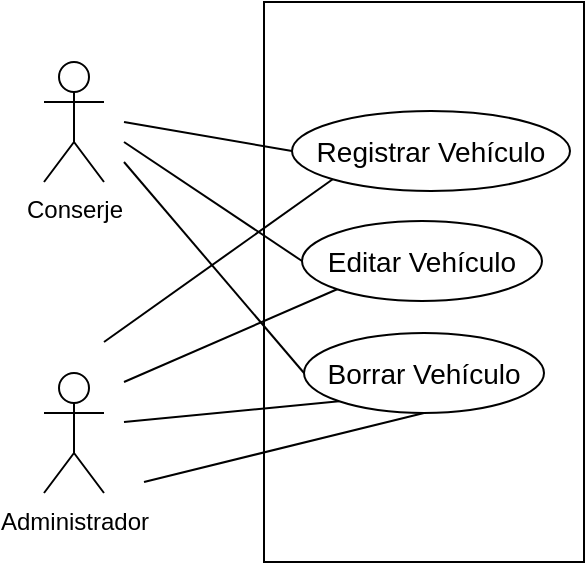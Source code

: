 <mxfile version="11.2.8" type="google" pages="1"><diagram id="sz-D9Oz8-u386fdr2SrJ" name="Page-1"><mxGraphModel dx="828" dy="451" grid="1" gridSize="10" guides="1" tooltips="1" connect="1" arrows="1" fold="1" page="1" pageScale="1" pageWidth="827" pageHeight="1169" math="0" shadow="0"><root><mxCell id="0"/><mxCell id="1" parent="0"/><mxCell id="N1CW9ohM9XN9xAF6jRis-1" value="Conserje&lt;br&gt;&lt;br&gt;" style="shape=umlActor;verticalLabelPosition=bottom;labelBackgroundColor=#ffffff;verticalAlign=top;html=1;outlineConnect=0;" parent="1" vertex="1"><mxGeometry x="190" y="230" width="30" height="60" as="geometry"/></mxCell><mxCell id="N1CW9ohM9XN9xAF6jRis-4" value="Administrador&lt;br&gt;" style="shape=umlActor;verticalLabelPosition=bottom;labelBackgroundColor=#ffffff;verticalAlign=top;html=1;outlineConnect=0;" parent="1" vertex="1"><mxGeometry x="190" y="385.5" width="30" height="60" as="geometry"/></mxCell><mxCell id="N1CW9ohM9XN9xAF6jRis-5" value="" style="rounded=0;whiteSpace=wrap;html=1;" parent="1" vertex="1"><mxGeometry x="300" y="200" width="160" height="280" as="geometry"/></mxCell><object label="&lt;span style=&quot;font-size: 14px&quot;&gt;&lt;font style=&quot;font-size: 14px&quot;&gt;Registrar Vehículo&lt;/font&gt;&lt;/span&gt;&lt;br&gt;" id="N1CW9ohM9XN9xAF6jRis-6"><mxCell style="ellipse;whiteSpace=wrap;html=1;labelBackgroundColor=none;" parent="1" vertex="1"><mxGeometry x="314" y="254.5" width="139" height="40" as="geometry"/></mxCell></object><mxCell id="N1CW9ohM9XN9xAF6jRis-8" value="&lt;font style=&quot;font-size: 14px&quot;&gt;Borrar Vehículo&lt;/font&gt;" style="ellipse;whiteSpace=wrap;html=1;" parent="1" vertex="1"><mxGeometry x="320" y="365.5" width="120" height="40" as="geometry"/></mxCell><mxCell id="N1CW9ohM9XN9xAF6jRis-9" value="&lt;font style=&quot;font-size: 14px&quot;&gt;Editar Vehículo&lt;/font&gt;" style="ellipse;whiteSpace=wrap;html=1;" parent="1" vertex="1"><mxGeometry x="319" y="309.5" width="120" height="40" as="geometry"/></mxCell><mxCell id="d2DO9SNxmfjiNhGbuoN6-1" value="" style="endArrow=none;html=1;entryX=0;entryY=0.5;entryDx=0;entryDy=0;" parent="1" target="N1CW9ohM9XN9xAF6jRis-6" edge="1"><mxGeometry width="50" height="50" relative="1" as="geometry"><mxPoint x="230" y="260" as="sourcePoint"/><mxPoint x="220" y="500" as="targetPoint"/><Array as="points"/></mxGeometry></mxCell><mxCell id="d2DO9SNxmfjiNhGbuoN6-2" value="" style="endArrow=none;html=1;entryX=0;entryY=0.5;entryDx=0;entryDy=0;" parent="1" target="N1CW9ohM9XN9xAF6jRis-9" edge="1"><mxGeometry width="50" height="50" relative="1" as="geometry"><mxPoint x="230" y="270" as="sourcePoint"/><mxPoint x="300" y="274" as="targetPoint"/></mxGeometry></mxCell><mxCell id="d2DO9SNxmfjiNhGbuoN6-4" value="" style="endArrow=none;html=1;entryX=0;entryY=0.5;entryDx=0;entryDy=0;" parent="1" target="N1CW9ohM9XN9xAF6jRis-8" edge="1"><mxGeometry width="50" height="50" relative="1" as="geometry"><mxPoint x="230" y="280" as="sourcePoint"/><mxPoint x="220" y="500" as="targetPoint"/><Array as="points"/></mxGeometry></mxCell><mxCell id="d2DO9SNxmfjiNhGbuoN6-5" value="" style="endArrow=none;html=1;entryX=0.5;entryY=1;entryDx=0;entryDy=0;" parent="1" target="N1CW9ohM9XN9xAF6jRis-8" edge="1"><mxGeometry width="50" height="50" relative="1" as="geometry"><mxPoint x="240" y="440" as="sourcePoint"/><mxPoint x="314" y="414" as="targetPoint"/></mxGeometry></mxCell><mxCell id="d2DO9SNxmfjiNhGbuoN6-6" value="" style="endArrow=none;html=1;entryX=0;entryY=1;entryDx=0;entryDy=0;" parent="1" target="N1CW9ohM9XN9xAF6jRis-8" edge="1"><mxGeometry width="50" height="50" relative="1" as="geometry"><mxPoint x="230" y="410" as="sourcePoint"/><mxPoint x="327" y="360" as="targetPoint"/></mxGeometry></mxCell><mxCell id="d2DO9SNxmfjiNhGbuoN6-7" value="" style="endArrow=none;html=1;entryX=0;entryY=1;entryDx=0;entryDy=0;" parent="1" target="N1CW9ohM9XN9xAF6jRis-9" edge="1"><mxGeometry width="50" height="50" relative="1" as="geometry"><mxPoint x="230" y="390" as="sourcePoint"/><mxPoint x="220" y="500" as="targetPoint"/><Array as="points"/></mxGeometry></mxCell><mxCell id="d2DO9SNxmfjiNhGbuoN6-8" value="" style="endArrow=none;html=1;entryX=0;entryY=1;entryDx=0;entryDy=0;" parent="1" target="N1CW9ohM9XN9xAF6jRis-6" edge="1"><mxGeometry width="50" height="50" relative="1" as="geometry"><mxPoint x="220" y="370" as="sourcePoint"/><mxPoint x="255" y="315" as="targetPoint"/></mxGeometry></mxCell></root></mxGraphModel></diagram></mxfile>